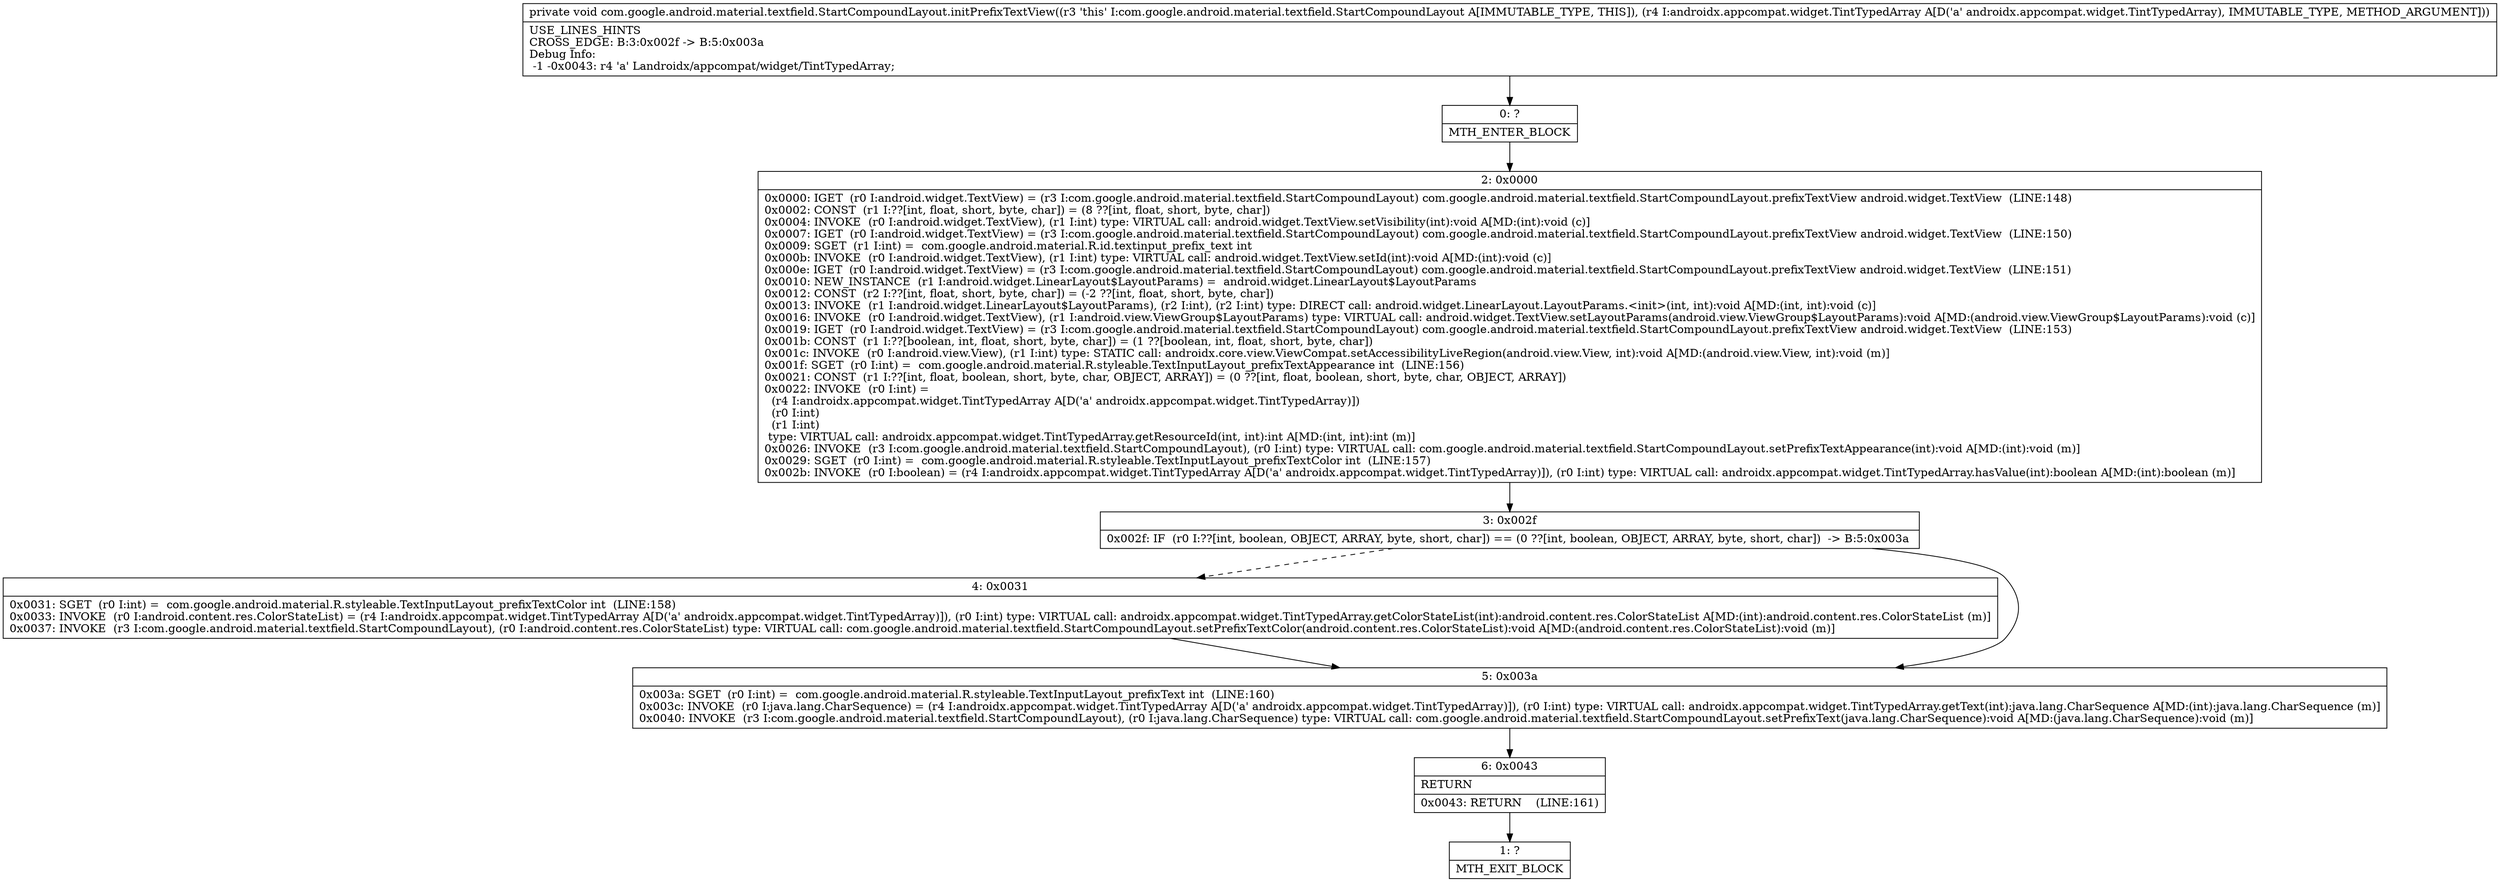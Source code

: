 digraph "CFG forcom.google.android.material.textfield.StartCompoundLayout.initPrefixTextView(Landroidx\/appcompat\/widget\/TintTypedArray;)V" {
Node_0 [shape=record,label="{0\:\ ?|MTH_ENTER_BLOCK\l}"];
Node_2 [shape=record,label="{2\:\ 0x0000|0x0000: IGET  (r0 I:android.widget.TextView) = (r3 I:com.google.android.material.textfield.StartCompoundLayout) com.google.android.material.textfield.StartCompoundLayout.prefixTextView android.widget.TextView  (LINE:148)\l0x0002: CONST  (r1 I:??[int, float, short, byte, char]) = (8 ??[int, float, short, byte, char]) \l0x0004: INVOKE  (r0 I:android.widget.TextView), (r1 I:int) type: VIRTUAL call: android.widget.TextView.setVisibility(int):void A[MD:(int):void (c)]\l0x0007: IGET  (r0 I:android.widget.TextView) = (r3 I:com.google.android.material.textfield.StartCompoundLayout) com.google.android.material.textfield.StartCompoundLayout.prefixTextView android.widget.TextView  (LINE:150)\l0x0009: SGET  (r1 I:int) =  com.google.android.material.R.id.textinput_prefix_text int \l0x000b: INVOKE  (r0 I:android.widget.TextView), (r1 I:int) type: VIRTUAL call: android.widget.TextView.setId(int):void A[MD:(int):void (c)]\l0x000e: IGET  (r0 I:android.widget.TextView) = (r3 I:com.google.android.material.textfield.StartCompoundLayout) com.google.android.material.textfield.StartCompoundLayout.prefixTextView android.widget.TextView  (LINE:151)\l0x0010: NEW_INSTANCE  (r1 I:android.widget.LinearLayout$LayoutParams) =  android.widget.LinearLayout$LayoutParams \l0x0012: CONST  (r2 I:??[int, float, short, byte, char]) = (\-2 ??[int, float, short, byte, char]) \l0x0013: INVOKE  (r1 I:android.widget.LinearLayout$LayoutParams), (r2 I:int), (r2 I:int) type: DIRECT call: android.widget.LinearLayout.LayoutParams.\<init\>(int, int):void A[MD:(int, int):void (c)]\l0x0016: INVOKE  (r0 I:android.widget.TextView), (r1 I:android.view.ViewGroup$LayoutParams) type: VIRTUAL call: android.widget.TextView.setLayoutParams(android.view.ViewGroup$LayoutParams):void A[MD:(android.view.ViewGroup$LayoutParams):void (c)]\l0x0019: IGET  (r0 I:android.widget.TextView) = (r3 I:com.google.android.material.textfield.StartCompoundLayout) com.google.android.material.textfield.StartCompoundLayout.prefixTextView android.widget.TextView  (LINE:153)\l0x001b: CONST  (r1 I:??[boolean, int, float, short, byte, char]) = (1 ??[boolean, int, float, short, byte, char]) \l0x001c: INVOKE  (r0 I:android.view.View), (r1 I:int) type: STATIC call: androidx.core.view.ViewCompat.setAccessibilityLiveRegion(android.view.View, int):void A[MD:(android.view.View, int):void (m)]\l0x001f: SGET  (r0 I:int) =  com.google.android.material.R.styleable.TextInputLayout_prefixTextAppearance int  (LINE:156)\l0x0021: CONST  (r1 I:??[int, float, boolean, short, byte, char, OBJECT, ARRAY]) = (0 ??[int, float, boolean, short, byte, char, OBJECT, ARRAY]) \l0x0022: INVOKE  (r0 I:int) = \l  (r4 I:androidx.appcompat.widget.TintTypedArray A[D('a' androidx.appcompat.widget.TintTypedArray)])\l  (r0 I:int)\l  (r1 I:int)\l type: VIRTUAL call: androidx.appcompat.widget.TintTypedArray.getResourceId(int, int):int A[MD:(int, int):int (m)]\l0x0026: INVOKE  (r3 I:com.google.android.material.textfield.StartCompoundLayout), (r0 I:int) type: VIRTUAL call: com.google.android.material.textfield.StartCompoundLayout.setPrefixTextAppearance(int):void A[MD:(int):void (m)]\l0x0029: SGET  (r0 I:int) =  com.google.android.material.R.styleable.TextInputLayout_prefixTextColor int  (LINE:157)\l0x002b: INVOKE  (r0 I:boolean) = (r4 I:androidx.appcompat.widget.TintTypedArray A[D('a' androidx.appcompat.widget.TintTypedArray)]), (r0 I:int) type: VIRTUAL call: androidx.appcompat.widget.TintTypedArray.hasValue(int):boolean A[MD:(int):boolean (m)]\l}"];
Node_3 [shape=record,label="{3\:\ 0x002f|0x002f: IF  (r0 I:??[int, boolean, OBJECT, ARRAY, byte, short, char]) == (0 ??[int, boolean, OBJECT, ARRAY, byte, short, char])  \-\> B:5:0x003a \l}"];
Node_4 [shape=record,label="{4\:\ 0x0031|0x0031: SGET  (r0 I:int) =  com.google.android.material.R.styleable.TextInputLayout_prefixTextColor int  (LINE:158)\l0x0033: INVOKE  (r0 I:android.content.res.ColorStateList) = (r4 I:androidx.appcompat.widget.TintTypedArray A[D('a' androidx.appcompat.widget.TintTypedArray)]), (r0 I:int) type: VIRTUAL call: androidx.appcompat.widget.TintTypedArray.getColorStateList(int):android.content.res.ColorStateList A[MD:(int):android.content.res.ColorStateList (m)]\l0x0037: INVOKE  (r3 I:com.google.android.material.textfield.StartCompoundLayout), (r0 I:android.content.res.ColorStateList) type: VIRTUAL call: com.google.android.material.textfield.StartCompoundLayout.setPrefixTextColor(android.content.res.ColorStateList):void A[MD:(android.content.res.ColorStateList):void (m)]\l}"];
Node_5 [shape=record,label="{5\:\ 0x003a|0x003a: SGET  (r0 I:int) =  com.google.android.material.R.styleable.TextInputLayout_prefixText int  (LINE:160)\l0x003c: INVOKE  (r0 I:java.lang.CharSequence) = (r4 I:androidx.appcompat.widget.TintTypedArray A[D('a' androidx.appcompat.widget.TintTypedArray)]), (r0 I:int) type: VIRTUAL call: androidx.appcompat.widget.TintTypedArray.getText(int):java.lang.CharSequence A[MD:(int):java.lang.CharSequence (m)]\l0x0040: INVOKE  (r3 I:com.google.android.material.textfield.StartCompoundLayout), (r0 I:java.lang.CharSequence) type: VIRTUAL call: com.google.android.material.textfield.StartCompoundLayout.setPrefixText(java.lang.CharSequence):void A[MD:(java.lang.CharSequence):void (m)]\l}"];
Node_6 [shape=record,label="{6\:\ 0x0043|RETURN\l|0x0043: RETURN    (LINE:161)\l}"];
Node_1 [shape=record,label="{1\:\ ?|MTH_EXIT_BLOCK\l}"];
MethodNode[shape=record,label="{private void com.google.android.material.textfield.StartCompoundLayout.initPrefixTextView((r3 'this' I:com.google.android.material.textfield.StartCompoundLayout A[IMMUTABLE_TYPE, THIS]), (r4 I:androidx.appcompat.widget.TintTypedArray A[D('a' androidx.appcompat.widget.TintTypedArray), IMMUTABLE_TYPE, METHOD_ARGUMENT]))  | USE_LINES_HINTS\lCROSS_EDGE: B:3:0x002f \-\> B:5:0x003a\lDebug Info:\l  \-1 \-0x0043: r4 'a' Landroidx\/appcompat\/widget\/TintTypedArray;\l}"];
MethodNode -> Node_0;Node_0 -> Node_2;
Node_2 -> Node_3;
Node_3 -> Node_4[style=dashed];
Node_3 -> Node_5;
Node_4 -> Node_5;
Node_5 -> Node_6;
Node_6 -> Node_1;
}

